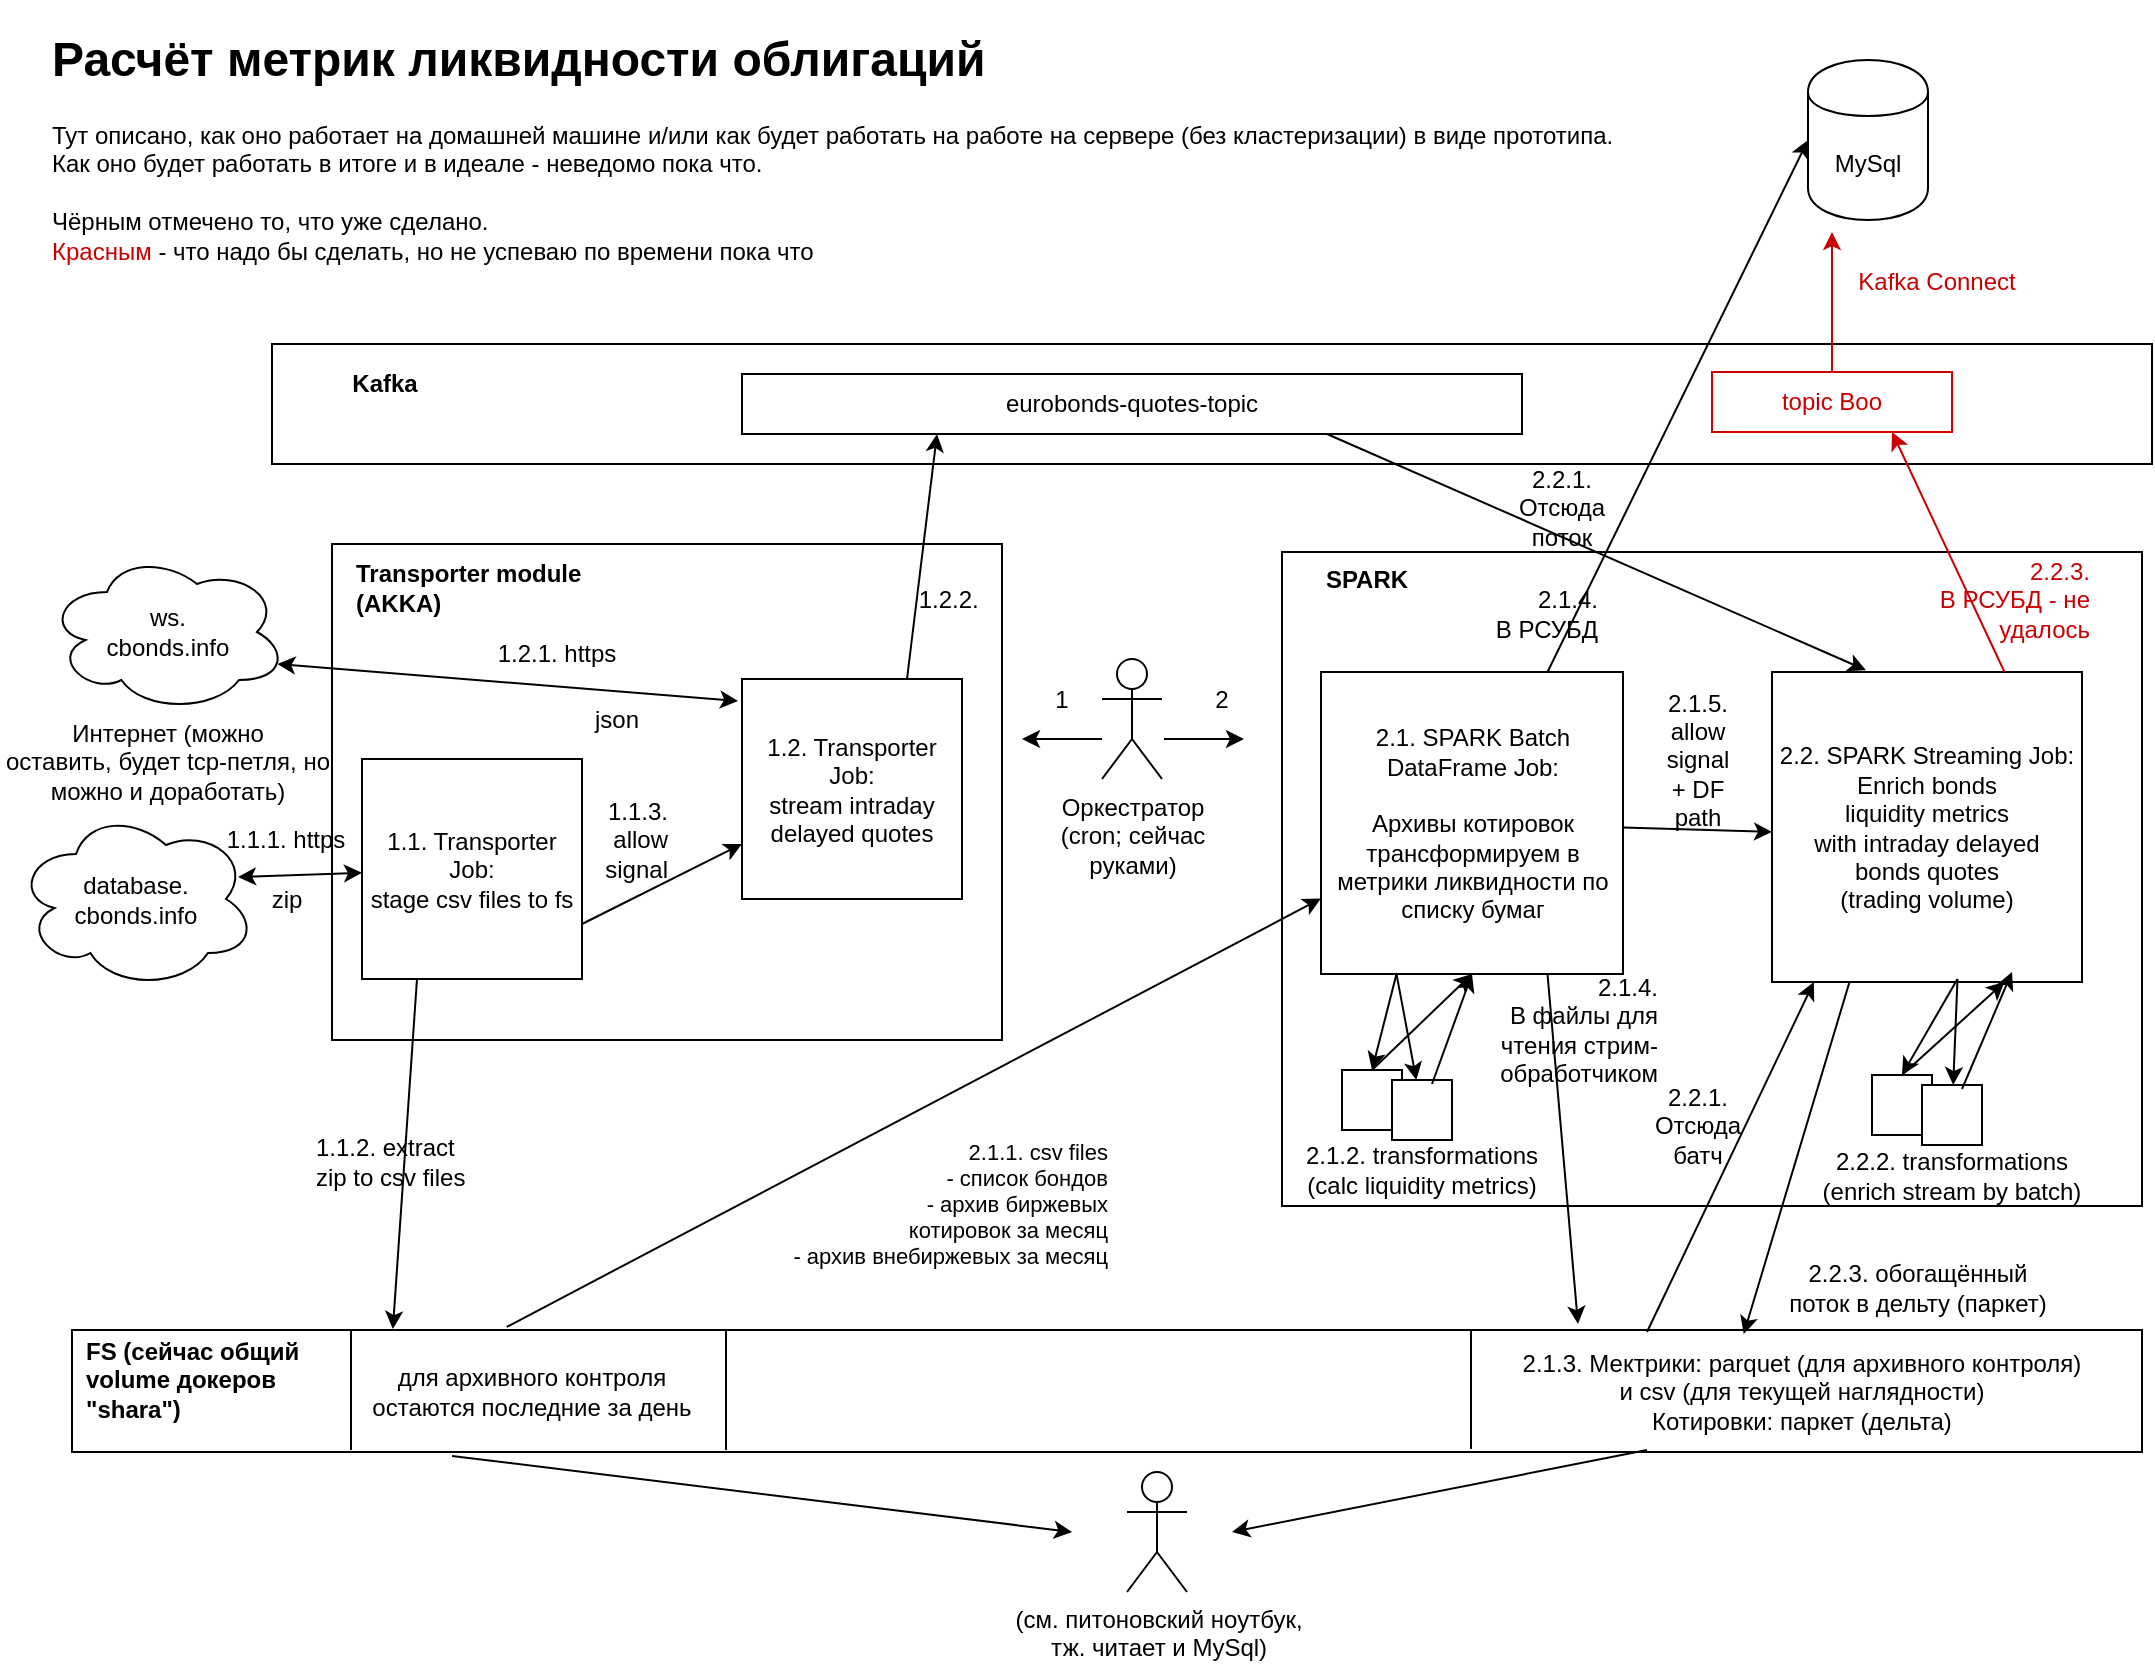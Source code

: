 <mxfile version="12.0.2" type="device" pages="1"><diagram name="Page-1" id="52a04d89-c75d-2922-d76d-85b35f80e030"><mxGraphModel dx="1341" dy="659" grid="1" gridSize="10" guides="1" tooltips="1" connect="1" arrows="1" fold="1" page="1" pageScale="1" pageWidth="1100" pageHeight="850" background="#ffffff" math="0" shadow="0"><root><mxCell id="0"/><mxCell id="1" parent="0"/><mxCell id="u4QCFXy-RTW34xqBZ_Ho-4" value="" style="rounded=0;whiteSpace=wrap;html=1;" parent="1" vertex="1"><mxGeometry x="170" y="276" width="335" height="248" as="geometry"/></mxCell><mxCell id="u4QCFXy-RTW34xqBZ_Ho-1" value="" style="rounded=0;whiteSpace=wrap;html=1;" parent="1" vertex="1"><mxGeometry x="40" y="669" width="1035" height="61" as="geometry"/></mxCell><mxCell id="u4QCFXy-RTW34xqBZ_Ho-2" value="1.1. Transporter Job:&lt;br&gt;stage csv files to fs" style="whiteSpace=wrap;html=1;aspect=fixed;" parent="1" vertex="1"><mxGeometry x="185" y="383.5" width="110" height="110" as="geometry"/></mxCell><mxCell id="u4QCFXy-RTW34xqBZ_Ho-5" value="Transporter module&lt;br&gt;(AKKA)" style="text;html=1;strokeColor=none;fillColor=none;align=left;verticalAlign=middle;whiteSpace=wrap;rounded=0;fontStyle=1" parent="1" vertex="1"><mxGeometry x="180" y="288" width="270" height="20" as="geometry"/></mxCell><mxCell id="u4QCFXy-RTW34xqBZ_Ho-6" value="Оркестратор&lt;br&gt;(cron; сейчас&lt;br&gt;руками)" style="shape=umlActor;verticalLabelPosition=bottom;labelBackgroundColor=#ffffff;verticalAlign=top;html=1;outlineConnect=0;" parent="1" vertex="1"><mxGeometry x="555" y="333.5" width="30" height="60" as="geometry"/></mxCell><mxCell id="u4QCFXy-RTW34xqBZ_Ho-7" value="" style="endArrow=classic;html=1;" parent="1" edge="1"><mxGeometry width="50" height="50" relative="1" as="geometry"><mxPoint x="555" y="373.5" as="sourcePoint"/><mxPoint x="515" y="373.5" as="targetPoint"/></mxGeometry></mxCell><mxCell id="u4QCFXy-RTW34xqBZ_Ho-8" value="database.&lt;br&gt;cbonds.info" style="ellipse;shape=cloud;whiteSpace=wrap;html=1;" parent="1" vertex="1"><mxGeometry x="12" y="408.5" width="120" height="90" as="geometry"/></mxCell><mxCell id="u4QCFXy-RTW34xqBZ_Ho-11" value="1.2. Transporter Job:&lt;br&gt;stream intraday delayed quotes" style="whiteSpace=wrap;html=1;aspect=fixed;strokeColor=#000000;fontColor=#000000;" parent="1" vertex="1"><mxGeometry x="375" y="343.5" width="110" height="110" as="geometry"/></mxCell><mxCell id="u4QCFXy-RTW34xqBZ_Ho-12" value="" style="endArrow=classic;html=1;" parent="1" edge="1"><mxGeometry width="50" height="50" relative="1" as="geometry"><mxPoint x="586" y="373.5" as="sourcePoint"/><mxPoint x="626" y="373.5" as="targetPoint"/></mxGeometry></mxCell><mxCell id="u4QCFXy-RTW34xqBZ_Ho-13" value="1.1.1. https" style="text;html=1;strokeColor=none;fillColor=none;align=center;verticalAlign=middle;whiteSpace=wrap;rounded=0;" parent="1" vertex="1"><mxGeometry x="113" y="414" width="68" height="20" as="geometry"/></mxCell><mxCell id="u4QCFXy-RTW34xqBZ_Ho-14" value="zip" style="text;html=1;strokeColor=none;fillColor=none;align=center;verticalAlign=middle;whiteSpace=wrap;rounded=0;" parent="1" vertex="1"><mxGeometry x="120" y="444" width="55" height="20" as="geometry"/></mxCell><mxCell id="u4QCFXy-RTW34xqBZ_Ho-15" value="" style="rounded=0;whiteSpace=wrap;html=1;" parent="1" vertex="1"><mxGeometry x="140" y="176" width="940" height="60" as="geometry"/></mxCell><mxCell id="u4QCFXy-RTW34xqBZ_Ho-16" value="" style="endArrow=classic;html=1;exitX=0.25;exitY=1;exitDx=0;exitDy=0;entryX=0.155;entryY=-0.008;entryDx=0;entryDy=0;entryPerimeter=0;" parent="1" source="u4QCFXy-RTW34xqBZ_Ho-2" target="u4QCFXy-RTW34xqBZ_Ho-1" edge="1"><mxGeometry width="50" height="50" relative="1" as="geometry"><mxPoint x="25" y="803.5" as="sourcePoint"/><mxPoint x="310" y="660" as="targetPoint"/></mxGeometry></mxCell><mxCell id="u4QCFXy-RTW34xqBZ_Ho-17" value="1.1.2. extract&lt;br&gt;zip to csv files" style="text;html=1;strokeColor=none;fillColor=none;align=left;verticalAlign=middle;whiteSpace=wrap;rounded=0;" parent="1" vertex="1"><mxGeometry x="160" y="571.5" width="95" height="27" as="geometry"/></mxCell><mxCell id="u4QCFXy-RTW34xqBZ_Ho-18" value="ws.&lt;br&gt;cbonds.info" style="ellipse;shape=cloud;whiteSpace=wrap;html=1;" parent="1" vertex="1"><mxGeometry x="27.5" y="280" width="120" height="80" as="geometry"/></mxCell><mxCell id="u4QCFXy-RTW34xqBZ_Ho-22" value="1.2.1. https" style="text;html=1;strokeColor=none;fillColor=none;align=center;verticalAlign=middle;whiteSpace=wrap;rounded=0;" parent="1" vertex="1"><mxGeometry x="250" y="321" width="65" height="20" as="geometry"/></mxCell><mxCell id="u4QCFXy-RTW34xqBZ_Ho-24" value="json" style="text;html=1;strokeColor=none;fillColor=none;align=center;verticalAlign=middle;whiteSpace=wrap;rounded=0;" parent="1" vertex="1"><mxGeometry x="290" y="354" width="45" height="20" as="geometry"/></mxCell><mxCell id="u4QCFXy-RTW34xqBZ_Ho-25" value="" style="endArrow=classic;html=1;exitX=0.75;exitY=0;exitDx=0;exitDy=0;entryX=0.25;entryY=1;entryDx=0;entryDy=0;strokeColor=#000000;" parent="1" source="u4QCFXy-RTW34xqBZ_Ho-11" target="u4QCFXy-RTW34xqBZ_Ho-56" edge="1"><mxGeometry width="50" height="50" relative="1" as="geometry"><mxPoint x="25" y="803.5" as="sourcePoint"/><mxPoint x="403" y="543.5" as="targetPoint"/></mxGeometry></mxCell><mxCell id="u4QCFXy-RTW34xqBZ_Ho-27" value="1" style="text;html=1;strokeColor=none;fillColor=none;align=center;verticalAlign=middle;whiteSpace=wrap;rounded=0;" parent="1" vertex="1"><mxGeometry x="515" y="343.5" width="40" height="20" as="geometry"/></mxCell><mxCell id="u4QCFXy-RTW34xqBZ_Ho-28" value="2" style="text;html=1;strokeColor=none;fillColor=none;align=center;verticalAlign=middle;whiteSpace=wrap;rounded=0;" parent="1" vertex="1"><mxGeometry x="595" y="343.5" width="40" height="20" as="geometry"/></mxCell><mxCell id="u4QCFXy-RTW34xqBZ_Ho-29" value="" style="endArrow=classic;startArrow=classic;html=1;exitX=0.96;exitY=0.7;exitDx=0;exitDy=0;exitPerimeter=0;entryX=-0.018;entryY=0.1;entryDx=0;entryDy=0;entryPerimeter=0;fontColor=#000000;strokeColor=#000000;" parent="1" source="u4QCFXy-RTW34xqBZ_Ho-18" target="u4QCFXy-RTW34xqBZ_Ho-11" edge="1"><mxGeometry width="50" height="50" relative="1" as="geometry"><mxPoint x="25" y="803.5" as="sourcePoint"/><mxPoint x="75" y="753.5" as="targetPoint"/></mxGeometry></mxCell><mxCell id="u4QCFXy-RTW34xqBZ_Ho-30" value="" style="endArrow=classic;startArrow=classic;html=1;exitX=0.925;exitY=0.378;exitDx=0;exitDy=0;exitPerimeter=0;" parent="1" source="u4QCFXy-RTW34xqBZ_Ho-8" target="u4QCFXy-RTW34xqBZ_Ho-2" edge="1"><mxGeometry width="50" height="50" relative="1" as="geometry"><mxPoint x="115" y="448.5" as="sourcePoint"/><mxPoint x="75" y="753.5" as="targetPoint"/></mxGeometry></mxCell><mxCell id="u4QCFXy-RTW34xqBZ_Ho-31" value="" style="rounded=0;whiteSpace=wrap;html=1;" parent="1" vertex="1"><mxGeometry x="645" y="280" width="430" height="327" as="geometry"/></mxCell><mxCell id="u4QCFXy-RTW34xqBZ_Ho-32" value="SPARK" style="text;html=1;strokeColor=none;fillColor=none;align=center;verticalAlign=middle;whiteSpace=wrap;rounded=0;fontStyle=1" parent="1" vertex="1"><mxGeometry x="645" y="284" width="85" height="20" as="geometry"/></mxCell><mxCell id="u4QCFXy-RTW34xqBZ_Ho-33" value="2.1. SPARK Batch&lt;br&gt;DataFrame Job:&lt;br&gt;&lt;br&gt;Архивы котировок трансформируем в метрики ликвидности по списку бумаг" style="whiteSpace=wrap;html=1;aspect=fixed;" parent="1" vertex="1"><mxGeometry x="664.5" y="340" width="151" height="151" as="geometry"/></mxCell><mxCell id="u4QCFXy-RTW34xqBZ_Ho-34" value="2.2. SPARK Streaming Job:&lt;br&gt;Enrich bonds&lt;br&gt;liquidity metrics&lt;br&gt;with&amp;nbsp;intraday delayed&lt;br&gt;bonds quotes&lt;br&gt;(trading volume)" style="whiteSpace=wrap;html=1;aspect=fixed;strokeColor=#000000;" parent="1" vertex="1"><mxGeometry x="890" y="340" width="155" height="155" as="geometry"/></mxCell><mxCell id="u4QCFXy-RTW34xqBZ_Ho-35" value="" style="endArrow=classic;html=1;exitX=1;exitY=0.75;exitDx=0;exitDy=0;entryX=0;entryY=0.75;entryDx=0;entryDy=0;strokeColor=#000000;" parent="1" source="u4QCFXy-RTW34xqBZ_Ho-2" target="u4QCFXy-RTW34xqBZ_Ho-11" edge="1"><mxGeometry width="50" height="50" relative="1" as="geometry"><mxPoint x="310" y="464" as="sourcePoint"/><mxPoint x="360" y="414" as="targetPoint"/></mxGeometry></mxCell><mxCell id="u4QCFXy-RTW34xqBZ_Ho-36" value="1.1.3. allow&lt;br&gt;signal" style="text;html=1;strokeColor=none;fillColor=none;align=right;verticalAlign=middle;whiteSpace=wrap;rounded=0;" parent="1" vertex="1"><mxGeometry x="300" y="413.5" width="40" height="20" as="geometry"/></mxCell><mxCell id="u4QCFXy-RTW34xqBZ_Ho-37" value="1.2.2.&amp;nbsp;" style="text;html=1;strokeColor=none;fillColor=none;align=center;verticalAlign=middle;whiteSpace=wrap;rounded=0;fontColor=#000000;" parent="1" vertex="1"><mxGeometry x="460" y="293.5" width="40" height="20" as="geometry"/></mxCell><mxCell id="u4QCFXy-RTW34xqBZ_Ho-38" value="" style="whiteSpace=wrap;html=1;aspect=fixed;strokeColor=#000000;" parent="1" vertex="1"><mxGeometry x="675" y="539" width="30" height="30" as="geometry"/></mxCell><mxCell id="u4QCFXy-RTW34xqBZ_Ho-39" value="" style="whiteSpace=wrap;html=1;aspect=fixed;strokeColor=#000000;" parent="1" vertex="1"><mxGeometry x="700" y="544" width="30" height="30" as="geometry"/></mxCell><mxCell id="u4QCFXy-RTW34xqBZ_Ho-40" value="" style="endArrow=classic;html=1;exitX=0.25;exitY=1;exitDx=0;exitDy=0;entryX=0.5;entryY=0;entryDx=0;entryDy=0;strokeColor=#000000;" parent="1" source="u4QCFXy-RTW34xqBZ_Ho-33" target="u4QCFXy-RTW34xqBZ_Ho-38" edge="1"><mxGeometry width="50" height="50" relative="1" as="geometry"><mxPoint x="20" y="796" as="sourcePoint"/><mxPoint x="70" y="746" as="targetPoint"/></mxGeometry></mxCell><mxCell id="u4QCFXy-RTW34xqBZ_Ho-41" value="" style="endArrow=classic;html=1;exitX=0.25;exitY=1;exitDx=0;exitDy=0;strokeColor=#000000;" parent="1" source="u4QCFXy-RTW34xqBZ_Ho-33" target="u4QCFXy-RTW34xqBZ_Ho-39" edge="1"><mxGeometry width="50" height="50" relative="1" as="geometry"><mxPoint x="20" y="796" as="sourcePoint"/><mxPoint x="70" y="746" as="targetPoint"/></mxGeometry></mxCell><mxCell id="u4QCFXy-RTW34xqBZ_Ho-42" value="" style="endArrow=classic;html=1;entryX=0.5;entryY=1;entryDx=0;entryDy=0;exitX=0.5;exitY=0;exitDx=0;exitDy=0;strokeColor=#000000;" parent="1" source="u4QCFXy-RTW34xqBZ_Ho-38" target="u4QCFXy-RTW34xqBZ_Ho-33" edge="1"><mxGeometry width="50" height="50" relative="1" as="geometry"><mxPoint x="20" y="796" as="sourcePoint"/><mxPoint x="70" y="746" as="targetPoint"/></mxGeometry></mxCell><mxCell id="u4QCFXy-RTW34xqBZ_Ho-43" value="" style="endArrow=classic;html=1;strokeColor=#000000;entryX=0.5;entryY=1;entryDx=0;entryDy=0;" parent="1" target="u4QCFXy-RTW34xqBZ_Ho-33" edge="1"><mxGeometry width="50" height="50" relative="1" as="geometry"><mxPoint x="720" y="546" as="sourcePoint"/><mxPoint x="750" y="496" as="targetPoint"/></mxGeometry></mxCell><mxCell id="u4QCFXy-RTW34xqBZ_Ho-44" value="" style="endArrow=classic;html=1;entryX=0;entryY=0.75;entryDx=0;entryDy=0;exitX=0.21;exitY=-0.025;exitDx=0;exitDy=0;exitPerimeter=0;" parent="1" source="u4QCFXy-RTW34xqBZ_Ho-1" target="u4QCFXy-RTW34xqBZ_Ho-33" edge="1"><mxGeometry width="50" height="50" relative="1" as="geometry"><mxPoint x="560" y="656" as="sourcePoint"/><mxPoint x="70" y="746" as="targetPoint"/></mxGeometry></mxCell><mxCell id="u4QCFXy-RTW34xqBZ_Ho-45" value="2.1.1. csv files&lt;br style=&quot;font-size: 11px&quot;&gt;- список бондов&lt;br style=&quot;font-size: 11px&quot;&gt;- архив биржевых&lt;br&gt;котировок за месяц&lt;br style=&quot;font-size: 11px&quot;&gt;- архив внебиржевых за месяц" style="text;html=1;strokeColor=none;fillColor=none;align=right;verticalAlign=middle;whiteSpace=wrap;rounded=0;fontSize=11;" parent="1" vertex="1"><mxGeometry x="400" y="573.5" width="160" height="64" as="geometry"/></mxCell><mxCell id="u4QCFXy-RTW34xqBZ_Ho-46" value="2.1.2. transformations&lt;br&gt;(calc liquidity metrics)" style="text;html=1;strokeColor=none;fillColor=none;align=center;verticalAlign=middle;whiteSpace=wrap;rounded=0;" parent="1" vertex="1"><mxGeometry x="650" y="579" width="130" height="20" as="geometry"/></mxCell><mxCell id="u4QCFXy-RTW34xqBZ_Ho-47" value="" style="endArrow=classic;html=1;exitX=0.75;exitY=1;exitDx=0;exitDy=0;strokeColor=#000000;fontColor=#000000;" parent="1" source="u4QCFXy-RTW34xqBZ_Ho-33" edge="1"><mxGeometry width="50" height="50" relative="1" as="geometry"><mxPoint x="20" y="796" as="sourcePoint"/><mxPoint x="793" y="666" as="targetPoint"/></mxGeometry></mxCell><mxCell id="u4QCFXy-RTW34xqBZ_Ho-48" value="&lt;font color=&quot;#000000&quot;&gt;2.1.3. Мектрики: parquet (для архивного контроля)&lt;br&gt;и csv (для текущей наглядности)&lt;br&gt;Котировки: паркет (дельта)&lt;/font&gt;" style="text;html=1;strokeColor=none;fillColor=none;align=center;verticalAlign=middle;whiteSpace=wrap;rounded=0;fontColor=#66B2FF;labelBackgroundColor=none;" parent="1" vertex="1"><mxGeometry x="750" y="670" width="310" height="59" as="geometry"/></mxCell><mxCell id="u4QCFXy-RTW34xqBZ_Ho-49" value="" style="endArrow=classic;html=1;exitX=0.75;exitY=0;exitDx=0;exitDy=0;entryX=0;entryY=0.5;entryDx=0;entryDy=0;strokeColor=#000000;" parent="1" source="u4QCFXy-RTW34xqBZ_Ho-33" target="u4QCFXy-RTW34xqBZ_Ho-66" edge="1"><mxGeometry width="50" height="50" relative="1" as="geometry"><mxPoint x="20" y="796" as="sourcePoint"/><mxPoint x="70" y="746" as="targetPoint"/></mxGeometry></mxCell><mxCell id="u4QCFXy-RTW34xqBZ_Ho-50" value="2.1.4.&lt;br&gt;В РСУБД" style="text;html=1;strokeColor=none;fillColor=none;align=right;verticalAlign=middle;whiteSpace=wrap;rounded=0;fontColor=#000000;" parent="1" vertex="1"><mxGeometry x="745" y="305.5" width="60" height="10" as="geometry"/></mxCell><mxCell id="u4QCFXy-RTW34xqBZ_Ho-53" value="topic Boo" style="rounded=0;whiteSpace=wrap;html=1;strokeColor=#CC0000;fontColor=#CC0000;" parent="1" vertex="1"><mxGeometry x="860" y="190" width="120" height="30" as="geometry"/></mxCell><mxCell id="u4QCFXy-RTW34xqBZ_Ho-54" value="" style="endArrow=classic;html=1;exitX=0.75;exitY=0;exitDx=0;exitDy=0;entryX=0.75;entryY=1;entryDx=0;entryDy=0;strokeColor=#CC0000;" parent="1" source="u4QCFXy-RTW34xqBZ_Ho-34" target="u4QCFXy-RTW34xqBZ_Ho-53" edge="1"><mxGeometry width="50" height="50" relative="1" as="geometry"><mxPoint x="20" y="796" as="sourcePoint"/><mxPoint x="70" y="746" as="targetPoint"/></mxGeometry></mxCell><mxCell id="u4QCFXy-RTW34xqBZ_Ho-55" value="2.2.3.&lt;br&gt;В РСУБД - не удалось" style="text;html=1;strokeColor=none;fillColor=none;align=right;verticalAlign=middle;whiteSpace=wrap;rounded=0;fontColor=#CC0000;" parent="1" vertex="1"><mxGeometry x="968" y="299" width="83" height="10" as="geometry"/></mxCell><mxCell id="u4QCFXy-RTW34xqBZ_Ho-56" value="eurobonds-quotes-topic" style="rounded=0;whiteSpace=wrap;html=1;strokeColor=#000000;" parent="1" vertex="1"><mxGeometry x="375" y="191" width="390" height="30" as="geometry"/></mxCell><mxCell id="u4QCFXy-RTW34xqBZ_Ho-57" value="Kafka" style="text;html=1;strokeColor=none;fillColor=none;align=center;verticalAlign=middle;whiteSpace=wrap;rounded=0;fontStyle=1" parent="1" vertex="1"><mxGeometry x="160" y="186" width="73" height="20" as="geometry"/></mxCell><mxCell id="u4QCFXy-RTW34xqBZ_Ho-64" value="" style="endArrow=classic;html=1;strokeColor=#CC0000;strokeWidth=1;fontColor=#CC0000;exitX=0.5;exitY=0;exitDx=0;exitDy=0;" parent="1" source="u4QCFXy-RTW34xqBZ_Ho-53" edge="1"><mxGeometry width="50" height="50" relative="1" as="geometry"><mxPoint x="140" y="170" as="sourcePoint"/><mxPoint x="920" y="120" as="targetPoint"/></mxGeometry></mxCell><mxCell id="u4QCFXy-RTW34xqBZ_Ho-65" value="Kafka Connect" style="text;html=1;strokeColor=none;fillColor=none;align=center;verticalAlign=middle;whiteSpace=wrap;rounded=0;fontColor=#CC0000;" parent="1" vertex="1"><mxGeometry x="925" y="140" width="95" height="10" as="geometry"/></mxCell><mxCell id="u4QCFXy-RTW34xqBZ_Ho-66" value="MySql" style="shape=cylinder;whiteSpace=wrap;html=1;boundedLbl=1;backgroundOutline=1;strokeColor=#000000;fontColor=#000000;" parent="1" vertex="1"><mxGeometry x="908" y="34" width="60" height="80" as="geometry"/></mxCell><mxCell id="u4QCFXy-RTW34xqBZ_Ho-67" value="" style="endArrow=classic;html=1;strokeColor=#000000;strokeWidth=1;fontColor=#66B2FF;entryX=0.303;entryY=-0.006;entryDx=0;entryDy=0;entryPerimeter=0;exitX=0.75;exitY=1;exitDx=0;exitDy=0;" parent="1" source="u4QCFXy-RTW34xqBZ_Ho-56" target="u4QCFXy-RTW34xqBZ_Ho-34" edge="1"><mxGeometry width="50" height="50" relative="1" as="geometry"><mxPoint x="705" y="139" as="sourcePoint"/><mxPoint x="755" y="89" as="targetPoint"/></mxGeometry></mxCell><mxCell id="u4QCFXy-RTW34xqBZ_Ho-68" value="" style="whiteSpace=wrap;html=1;aspect=fixed;strokeColor=#000000;" parent="1" vertex="1"><mxGeometry x="940" y="541.5" width="30" height="30" as="geometry"/></mxCell><mxCell id="u4QCFXy-RTW34xqBZ_Ho-69" value="" style="whiteSpace=wrap;html=1;aspect=fixed;strokeColor=#000000;" parent="1" vertex="1"><mxGeometry x="965" y="546.5" width="30" height="30" as="geometry"/></mxCell><mxCell id="u4QCFXy-RTW34xqBZ_Ho-70" value="" style="endArrow=classic;html=1;exitX=0.25;exitY=1;exitDx=0;exitDy=0;entryX=0.5;entryY=0;entryDx=0;entryDy=0;strokeColor=#000000;" parent="1" target="u4QCFXy-RTW34xqBZ_Ho-68" edge="1"><mxGeometry width="50" height="50" relative="1" as="geometry"><mxPoint x="982.75" y="493.5" as="sourcePoint"/><mxPoint x="335" y="748.5" as="targetPoint"/></mxGeometry></mxCell><mxCell id="u4QCFXy-RTW34xqBZ_Ho-71" value="" style="endArrow=classic;html=1;exitX=0.25;exitY=1;exitDx=0;exitDy=0;strokeColor=#000000;" parent="1" target="u4QCFXy-RTW34xqBZ_Ho-69" edge="1"><mxGeometry width="50" height="50" relative="1" as="geometry"><mxPoint x="982.75" y="493.5" as="sourcePoint"/><mxPoint x="335" y="748.5" as="targetPoint"/></mxGeometry></mxCell><mxCell id="u4QCFXy-RTW34xqBZ_Ho-72" value="" style="endArrow=classic;html=1;entryX=0.75;entryY=1;entryDx=0;entryDy=0;exitX=0.5;exitY=0;exitDx=0;exitDy=0;strokeColor=#000000;" parent="1" source="u4QCFXy-RTW34xqBZ_Ho-68" target="u4QCFXy-RTW34xqBZ_Ho-34" edge="1"><mxGeometry width="50" height="50" relative="1" as="geometry"><mxPoint x="285" y="798.5" as="sourcePoint"/><mxPoint x="1020.5" y="493.5" as="targetPoint"/></mxGeometry></mxCell><mxCell id="u4QCFXy-RTW34xqBZ_Ho-73" value="" style="endArrow=classic;html=1;strokeColor=#000000;" parent="1" edge="1"><mxGeometry width="50" height="50" relative="1" as="geometry"><mxPoint x="985" y="548.5" as="sourcePoint"/><mxPoint x="1010" y="490" as="targetPoint"/></mxGeometry></mxCell><mxCell id="u4QCFXy-RTW34xqBZ_Ho-74" value="2.2.2. transformations&lt;br&gt;(enrich stream by batch)" style="text;html=1;strokeColor=none;fillColor=none;align=center;verticalAlign=middle;whiteSpace=wrap;rounded=0;fontColor=#000000;" parent="1" vertex="1"><mxGeometry x="900" y="582" width="160" height="20" as="geometry"/></mxCell><mxCell id="u4QCFXy-RTW34xqBZ_Ho-75" value="2.2.1. Отсюда поток" style="text;html=1;strokeColor=none;fillColor=none;align=center;verticalAlign=middle;whiteSpace=wrap;rounded=0;fontColor=#000000;" parent="1" vertex="1"><mxGeometry x="765" y="248" width="40" height="20" as="geometry"/></mxCell><mxCell id="u4QCFXy-RTW34xqBZ_Ho-76" value="Интернет (можно оставить,&amp;nbsp;будет tcp-петля, но можно и доработать)" style="text;html=1;strokeColor=none;fillColor=none;align=center;verticalAlign=middle;whiteSpace=wrap;rounded=0;fontColor=#000000;" parent="1" vertex="1"><mxGeometry x="4.5" y="374.5" width="166" height="20" as="geometry"/></mxCell><mxCell id="u4QCFXy-RTW34xqBZ_Ho-80" value="&lt;font color=&quot;#000000&quot;&gt;для архивного контроля остаются последние за день&lt;/font&gt;" style="rounded=0;whiteSpace=wrap;html=1;labelBackgroundColor=none;strokeColor=none;fontColor=#CC6600;" parent="1" vertex="1"><mxGeometry x="175" y="679.5" width="190" height="40" as="geometry"/></mxCell><mxCell id="u4QCFXy-RTW34xqBZ_Ho-81" value="&lt;font color=&quot;#000000&quot;&gt;(см. питоновский ноутбук,&lt;br&gt;тж. читает и MySql)&lt;br&gt;&lt;/font&gt;" style="shape=umlActor;verticalLabelPosition=bottom;labelBackgroundColor=#ffffff;verticalAlign=top;html=1;outlineConnect=0;strokeColor=#000000;fontColor=#CC6600;" parent="1" vertex="1"><mxGeometry x="567.5" y="740" width="30" height="60" as="geometry"/></mxCell><mxCell id="u4QCFXy-RTW34xqBZ_Ho-82" value="" style="endArrow=classic;html=1;strokeColor=#000000;strokeWidth=1;fontColor=#000000;exitX=0.25;exitY=1;exitDx=0;exitDy=0;" parent="1" source="u4QCFXy-RTW34xqBZ_Ho-48" edge="1"><mxGeometry width="50" height="50" relative="1" as="geometry"><mxPoint x="10" y="920" as="sourcePoint"/><mxPoint x="620" y="770" as="targetPoint"/></mxGeometry></mxCell><mxCell id="u4QCFXy-RTW34xqBZ_Ho-87" value="&lt;h1&gt;&lt;font color=&quot;#000000&quot;&gt;Расчёт метрик ликвидности облигаций&lt;/font&gt;&lt;/h1&gt;&lt;p&gt;&lt;font color=&quot;#000000&quot;&gt;Тут описано, как оно работает на домашней машине и/или как будет работать на работе на сервере (без кластеризации) в виде прототипа.&lt;br&gt;Как оно будет работать в итоге и в идеале - неведомо пока что.&lt;br&gt;&lt;/font&gt;&lt;br&gt;&lt;font color=&quot;#000000&quot;&gt;Чёрным отмечено то, что уже сделано.&lt;br&gt;&lt;/font&gt;&lt;font color=&quot;#cc0000&quot;&gt;Красным&lt;/font&gt;&lt;font color=&quot;#66b2ff&quot;&gt;&amp;nbsp;&lt;/font&gt;&lt;font color=&quot;#000000&quot;&gt;- что надо бы сделать, но не успеваю по времени пока что&lt;/font&gt;&lt;/p&gt;" style="text;html=1;strokeColor=none;fillColor=none;spacing=5;spacingTop=-20;whiteSpace=wrap;overflow=hidden;rounded=0;labelBackgroundColor=none;fontColor=#CC6600;" parent="1" vertex="1"><mxGeometry x="25" y="14" width="815" height="146" as="geometry"/></mxCell><mxCell id="u4QCFXy-RTW34xqBZ_Ho-88" value="" style="endArrow=classic;html=1;strokeColor=#000000;strokeWidth=1;fontColor=#CC6600;" parent="1" edge="1"><mxGeometry width="50" height="50" relative="1" as="geometry"><mxPoint x="230" y="732" as="sourcePoint"/><mxPoint x="540" y="770" as="targetPoint"/></mxGeometry></mxCell><mxCell id="u4QCFXy-RTW34xqBZ_Ho-90" value="" style="endArrow=none;html=1;strokeColor=#000000;strokeWidth=1;fontColor=#CC6600;exitX=0.25;exitY=1;exitDx=0;exitDy=0;entryX=0.25;entryY=0;entryDx=0;entryDy=0;" parent="1" edge="1"><mxGeometry width="50" height="50" relative="1" as="geometry"><mxPoint x="739.5" y="728.5" as="sourcePoint"/><mxPoint x="739.5" y="668.5" as="targetPoint"/></mxGeometry></mxCell><mxCell id="u4QCFXy-RTW34xqBZ_Ho-93" value="&lt;b style=&quot;color: rgb(0 , 0 , 0) ; font-size: 12px&quot;&gt;FS (сейчас общий volume докеров &quot;shara&quot;)&lt;/b&gt;" style="text;html=1;strokeColor=none;fillColor=none;align=left;verticalAlign=middle;whiteSpace=wrap;rounded=0;labelBackgroundColor=none;fontSize=11;fontColor=#CC6600;" parent="1" vertex="1"><mxGeometry x="45" y="684" width="115" height="20" as="geometry"/></mxCell><mxCell id="u4QCFXy-RTW34xqBZ_Ho-95" value="" style="endArrow=none;html=1;strokeColor=#000000;strokeWidth=1;fontColor=#CC6600;exitX=0.25;exitY=1;exitDx=0;exitDy=0;entryX=0.25;entryY=0;entryDx=0;entryDy=0;" parent="1" edge="1"><mxGeometry width="50" height="50" relative="1" as="geometry"><mxPoint x="367" y="729" as="sourcePoint"/><mxPoint x="367.0" y="669" as="targetPoint"/></mxGeometry></mxCell><mxCell id="u4QCFXy-RTW34xqBZ_Ho-96" value="" style="endArrow=none;html=1;strokeColor=#000000;strokeWidth=1;fontColor=#CC6600;exitX=0.25;exitY=1;exitDx=0;exitDy=0;entryX=0.25;entryY=0;entryDx=0;entryDy=0;" parent="1" edge="1"><mxGeometry width="50" height="50" relative="1" as="geometry"><mxPoint x="179.5" y="729" as="sourcePoint"/><mxPoint x="179.5" y="669" as="targetPoint"/></mxGeometry></mxCell><mxCell id="u4QCFXy-RTW34xqBZ_Ho-97" value="2.1.5. allow signal + DF path" style="text;html=1;strokeColor=none;fillColor=none;align=center;verticalAlign=middle;whiteSpace=wrap;rounded=0;labelBackgroundColor=#ffffff;" parent="1" vertex="1"><mxGeometry x="833" y="373.5" width="40" height="20" as="geometry"/></mxCell><mxCell id="u4QCFXy-RTW34xqBZ_Ho-100" value="" style="endArrow=classic;html=1;strokeColor=#000000;strokeWidth=1;fontSize=11;fontColor=#CC6600;" parent="1" source="u4QCFXy-RTW34xqBZ_Ho-33" edge="1"><mxGeometry width="50" height="50" relative="1" as="geometry"><mxPoint x="850" y="470" as="sourcePoint"/><mxPoint x="890" y="420" as="targetPoint"/></mxGeometry></mxCell><mxCell id="x23plWeizIhdkry8e4M4-1" value="" style="endArrow=classic;html=1;strokeColor=#000000;fontColor=#000000;exitX=0.25;exitY=1;exitDx=0;exitDy=0;entryX=0.406;entryY=0.017;entryDx=0;entryDy=0;entryPerimeter=0;" edge="1" parent="1" source="u4QCFXy-RTW34xqBZ_Ho-34" target="u4QCFXy-RTW34xqBZ_Ho-48"><mxGeometry width="50" height="50" relative="1" as="geometry"><mxPoint x="920" y="670" as="sourcePoint"/><mxPoint x="970" y="620" as="targetPoint"/></mxGeometry></mxCell><mxCell id="x23plWeizIhdkry8e4M4-2" value="" style="endArrow=classic;html=1;strokeColor=#000000;fontColor=#000000;entryX=0.135;entryY=1;entryDx=0;entryDy=0;entryPerimeter=0;exitX=0.25;exitY=0;exitDx=0;exitDy=0;" edge="1" parent="1" source="u4QCFXy-RTW34xqBZ_Ho-48" target="u4QCFXy-RTW34xqBZ_Ho-34"><mxGeometry width="50" height="50" relative="1" as="geometry"><mxPoint x="850" y="650" as="sourcePoint"/><mxPoint x="900" y="600" as="targetPoint"/></mxGeometry></mxCell><mxCell id="x23plWeizIhdkry8e4M4-3" value="2.2.1. Отсюда батч" style="text;html=1;strokeColor=none;fillColor=none;align=center;verticalAlign=middle;whiteSpace=wrap;rounded=0;fontColor=#000000;" vertex="1" parent="1"><mxGeometry x="833" y="556.5" width="40" height="20" as="geometry"/></mxCell><mxCell id="x23plWeizIhdkry8e4M4-4" value="2.2.3. обогащённый поток в дельту (паркет)" style="text;html=1;strokeColor=none;fillColor=none;align=center;verticalAlign=middle;whiteSpace=wrap;rounded=0;fontColor=#000000;" vertex="1" parent="1"><mxGeometry x="893" y="637.5" width="140" height="20" as="geometry"/></mxCell><mxCell id="x23plWeizIhdkry8e4M4-8" value="2.1.4.&lt;br&gt;В файлы для чтения стрим- обработчиком" style="text;html=1;strokeColor=none;fillColor=none;align=right;verticalAlign=middle;whiteSpace=wrap;rounded=0;fontColor=#000000;" vertex="1" parent="1"><mxGeometry x="775" y="514" width="60" height="10" as="geometry"/></mxCell></root></mxGraphModel></diagram></mxfile>